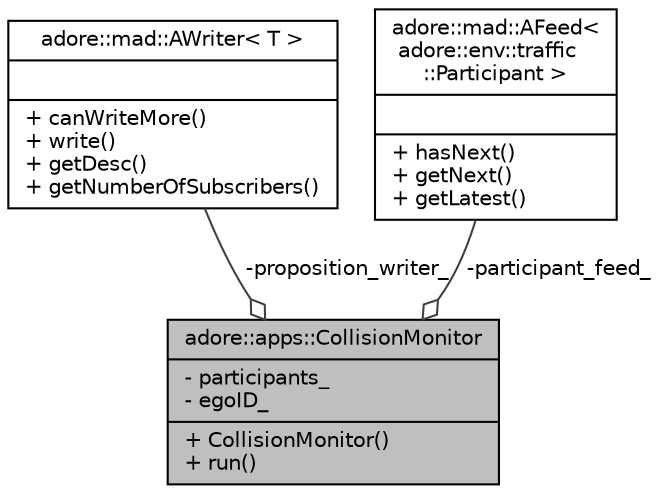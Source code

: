 digraph "adore::apps::CollisionMonitor"
{
 // LATEX_PDF_SIZE
  edge [fontname="Helvetica",fontsize="10",labelfontname="Helvetica",labelfontsize="10"];
  node [fontname="Helvetica",fontsize="10",shape=record];
  Node1 [label="{adore::apps::CollisionMonitor\n|- participants_\l- egoID_\l|+ CollisionMonitor()\l+ run()\l}",height=0.2,width=0.4,color="black", fillcolor="grey75", style="filled", fontcolor="black",tooltip="A class, which monitors for collisions between ego and other objects."];
  Node2 -> Node1 [color="grey25",fontsize="10",style="solid",label=" -proposition_writer_" ,arrowhead="odiamond",fontname="Helvetica"];
  Node2 [label="{adore::mad::AWriter\< T \>\n||+ canWriteMore()\l+ write()\l+ getDesc()\l+ getNumberOfSubscribers()\l}",height=0.2,width=0.4,color="black", fillcolor="white", style="filled",URL="$classadore_1_1mad_1_1AWriter.html",tooltip=" "];
  Node3 -> Node1 [color="grey25",fontsize="10",style="solid",label=" -participant_feed_" ,arrowhead="odiamond",fontname="Helvetica"];
  Node3 [label="{adore::mad::AFeed\<\l adore::env::traffic\l::Participant \>\n||+ hasNext()\l+ getNext()\l+ getLatest()\l}",height=0.2,width=0.4,color="black", fillcolor="white", style="filled",URL="$classadore_1_1mad_1_1AFeed.html",tooltip=" "];
}
